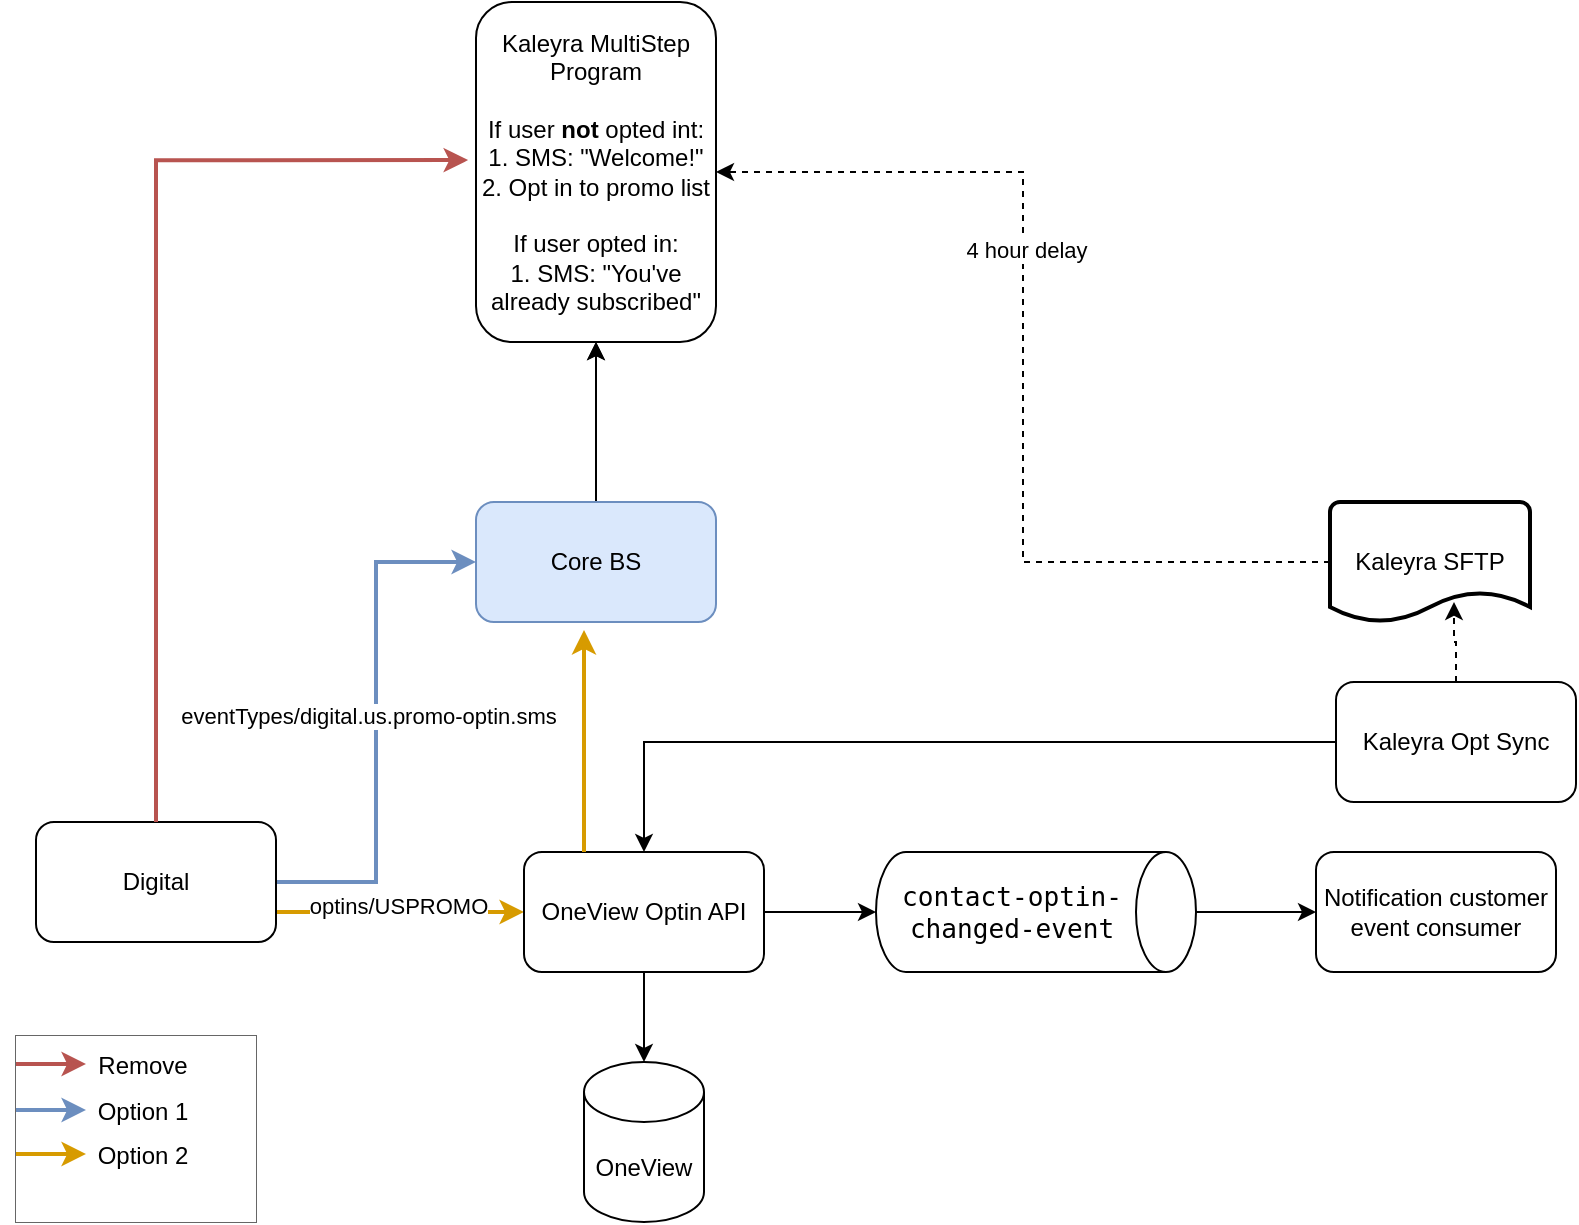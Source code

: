 <mxfile version="24.7.6">
  <diagram name="Page-1" id="-4LfHM0-d0m1FhVdr_tB">
    <mxGraphModel dx="1247" dy="683" grid="1" gridSize="10" guides="1" tooltips="1" connect="1" arrows="1" fold="1" page="1" pageScale="1" pageWidth="850" pageHeight="1100" math="0" shadow="0">
      <root>
        <mxCell id="0" />
        <mxCell id="1" parent="0" />
        <mxCell id="y6Z1SUE2Pmp9UzVw0fYm-55" value="" style="group;fillColor=#f5f5f5;fillStyle=solid;strokeColor=#666666;fontColor=#333333;" vertex="1" connectable="0" parent="1">
          <mxGeometry x="60" y="597" width="120" height="93" as="geometry" />
        </mxCell>
        <mxCell id="y6Z1SUE2Pmp9UzVw0fYm-45" value="" style="group;fillColor=default;" vertex="1" connectable="0" parent="y6Z1SUE2Pmp9UzVw0fYm-55">
          <mxGeometry width="120" height="93" as="geometry" />
        </mxCell>
        <mxCell id="y6Z1SUE2Pmp9UzVw0fYm-40" style="edgeStyle=orthogonalEdgeStyle;rounded=0;orthogonalLoop=1;jettySize=auto;html=1;fillColor=#f8cecc;strokeColor=#b85450;strokeWidth=2;" edge="1" parent="y6Z1SUE2Pmp9UzVw0fYm-45">
          <mxGeometry relative="1" as="geometry">
            <mxPoint y="14" as="sourcePoint" />
            <mxPoint x="35" y="14" as="targetPoint" />
            <Array as="points">
              <mxPoint y="14" />
            </Array>
          </mxGeometry>
        </mxCell>
        <mxCell id="y6Z1SUE2Pmp9UzVw0fYm-44" value="Remove" style="text;html=1;align=center;verticalAlign=middle;whiteSpace=wrap;rounded=0;" vertex="1" parent="y6Z1SUE2Pmp9UzVw0fYm-45">
          <mxGeometry x="39" width="49" height="30" as="geometry" />
        </mxCell>
        <mxCell id="y6Z1SUE2Pmp9UzVw0fYm-46" value="" style="group" vertex="1" connectable="0" parent="y6Z1SUE2Pmp9UzVw0fYm-45">
          <mxGeometry y="23" width="120" height="70" as="geometry" />
        </mxCell>
        <mxCell id="y6Z1SUE2Pmp9UzVw0fYm-47" style="edgeStyle=orthogonalEdgeStyle;rounded=0;orthogonalLoop=1;jettySize=auto;html=1;fillColor=#dae8fc;strokeColor=#6c8ebf;strokeWidth=2;" edge="1" parent="y6Z1SUE2Pmp9UzVw0fYm-46">
          <mxGeometry relative="1" as="geometry">
            <mxPoint y="14" as="sourcePoint" />
            <mxPoint x="35" y="14" as="targetPoint" />
            <Array as="points">
              <mxPoint y="14" />
            </Array>
          </mxGeometry>
        </mxCell>
        <mxCell id="y6Z1SUE2Pmp9UzVw0fYm-48" value="Option 1" style="text;html=1;align=center;verticalAlign=middle;whiteSpace=wrap;rounded=0;" vertex="1" parent="y6Z1SUE2Pmp9UzVw0fYm-46">
          <mxGeometry x="39" width="49" height="30" as="geometry" />
        </mxCell>
        <mxCell id="y6Z1SUE2Pmp9UzVw0fYm-50" value="" style="group" vertex="1" connectable="0" parent="y6Z1SUE2Pmp9UzVw0fYm-55">
          <mxGeometry y="45" width="88" height="30" as="geometry" />
        </mxCell>
        <mxCell id="y6Z1SUE2Pmp9UzVw0fYm-51" style="edgeStyle=orthogonalEdgeStyle;rounded=0;orthogonalLoop=1;jettySize=auto;html=1;fillColor=#ffe6cc;strokeColor=#d79b00;strokeWidth=2;" edge="1" parent="y6Z1SUE2Pmp9UzVw0fYm-50">
          <mxGeometry relative="1" as="geometry">
            <mxPoint y="14" as="sourcePoint" />
            <mxPoint x="35" y="14" as="targetPoint" />
            <Array as="points">
              <mxPoint y="14" />
            </Array>
          </mxGeometry>
        </mxCell>
        <mxCell id="y6Z1SUE2Pmp9UzVw0fYm-52" value="Option 2" style="text;html=1;align=center;verticalAlign=middle;whiteSpace=wrap;rounded=0;" vertex="1" parent="y6Z1SUE2Pmp9UzVw0fYm-50">
          <mxGeometry x="39" width="49" height="30" as="geometry" />
        </mxCell>
        <mxCell id="y6Z1SUE2Pmp9UzVw0fYm-8" value="" style="edgeStyle=orthogonalEdgeStyle;rounded=0;orthogonalLoop=1;jettySize=auto;html=1;" edge="1" parent="1" source="y6Z1SUE2Pmp9UzVw0fYm-1" target="y6Z1SUE2Pmp9UzVw0fYm-7">
          <mxGeometry relative="1" as="geometry" />
        </mxCell>
        <mxCell id="y6Z1SUE2Pmp9UzVw0fYm-16" value="" style="edgeStyle=orthogonalEdgeStyle;rounded=0;orthogonalLoop=1;jettySize=auto;html=1;strokeWidth=1;" edge="1" parent="1" source="y6Z1SUE2Pmp9UzVw0fYm-1" target="y6Z1SUE2Pmp9UzVw0fYm-7">
          <mxGeometry relative="1" as="geometry" />
        </mxCell>
        <mxCell id="y6Z1SUE2Pmp9UzVw0fYm-1" value="Core BS" style="rounded=1;whiteSpace=wrap;html=1;fillColor=#dae8fc;strokeColor=#6c8ebf;" vertex="1" parent="1">
          <mxGeometry x="290" y="330" width="120" height="60" as="geometry" />
        </mxCell>
        <mxCell id="y6Z1SUE2Pmp9UzVw0fYm-3" style="edgeStyle=orthogonalEdgeStyle;rounded=0;orthogonalLoop=1;jettySize=auto;html=1;entryX=0;entryY=0.5;entryDx=0;entryDy=0;fillColor=#dae8fc;strokeColor=#6c8ebf;strokeWidth=2;" edge="1" parent="1" source="y6Z1SUE2Pmp9UzVw0fYm-2" target="y6Z1SUE2Pmp9UzVw0fYm-1">
          <mxGeometry relative="1" as="geometry" />
        </mxCell>
        <mxCell id="y6Z1SUE2Pmp9UzVw0fYm-4" value="eventTypes/digital.us.promo-optin.sms" style="edgeLabel;html=1;align=center;verticalAlign=middle;resizable=0;points=[];" vertex="1" connectable="0" parent="y6Z1SUE2Pmp9UzVw0fYm-3">
          <mxGeometry x="0.024" y="4" relative="1" as="geometry">
            <mxPoint as="offset" />
          </mxGeometry>
        </mxCell>
        <mxCell id="y6Z1SUE2Pmp9UzVw0fYm-19" style="edgeStyle=orthogonalEdgeStyle;rounded=0;orthogonalLoop=1;jettySize=auto;html=1;exitX=1;exitY=0.75;exitDx=0;exitDy=0;fillColor=#ffe6cc;strokeColor=#d79b00;strokeWidth=2;" edge="1" parent="1" source="y6Z1SUE2Pmp9UzVw0fYm-2" target="y6Z1SUE2Pmp9UzVw0fYm-18">
          <mxGeometry relative="1" as="geometry" />
        </mxCell>
        <mxCell id="y6Z1SUE2Pmp9UzVw0fYm-28" value="optins/USPROMO" style="edgeLabel;html=1;align=center;verticalAlign=middle;resizable=0;points=[];" vertex="1" connectable="0" parent="y6Z1SUE2Pmp9UzVw0fYm-19">
          <mxGeometry x="-0.017" y="3" relative="1" as="geometry">
            <mxPoint as="offset" />
          </mxGeometry>
        </mxCell>
        <mxCell id="y6Z1SUE2Pmp9UzVw0fYm-2" value="Digital" style="rounded=1;whiteSpace=wrap;html=1;" vertex="1" parent="1">
          <mxGeometry x="70" y="490" width="120" height="60" as="geometry" />
        </mxCell>
        <mxCell id="y6Z1SUE2Pmp9UzVw0fYm-7" value="Kaleyra MultiStep&lt;div&gt;Program&lt;/div&gt;&lt;div&gt;&lt;br&gt;&lt;/div&gt;&lt;div&gt;&lt;div&gt;If user&amp;nbsp;&lt;b&gt;not&amp;nbsp;&lt;/b&gt;opted int:&lt;/div&gt;&lt;div&gt;1. SMS: &quot;Welcome!&quot;&lt;/div&gt;&lt;div&gt;2. Opt in to promo list&lt;br&gt;&lt;br&gt;&lt;/div&gt;If user opted in:&lt;/div&gt;&lt;div&gt;1. SMS: &quot;You&#39;ve already subscribed&quot;&lt;/div&gt;" style="rounded=1;whiteSpace=wrap;html=1;" vertex="1" parent="1">
          <mxGeometry x="290" y="80" width="120" height="170" as="geometry" />
        </mxCell>
        <mxCell id="y6Z1SUE2Pmp9UzVw0fYm-21" style="edgeStyle=orthogonalEdgeStyle;rounded=0;orthogonalLoop=1;jettySize=auto;html=1;entryX=0.5;entryY=0;entryDx=0;entryDy=0;strokeWidth=1;" edge="1" parent="1" source="y6Z1SUE2Pmp9UzVw0fYm-9" target="y6Z1SUE2Pmp9UzVw0fYm-18">
          <mxGeometry relative="1" as="geometry" />
        </mxCell>
        <mxCell id="y6Z1SUE2Pmp9UzVw0fYm-9" value="Kaleyra Opt Sync" style="rounded=1;whiteSpace=wrap;html=1;" vertex="1" parent="1">
          <mxGeometry x="720" y="420" width="120" height="60" as="geometry" />
        </mxCell>
        <mxCell id="y6Z1SUE2Pmp9UzVw0fYm-10" value="OneView" style="shape=cylinder3;whiteSpace=wrap;html=1;boundedLbl=1;backgroundOutline=1;size=15;" vertex="1" parent="1">
          <mxGeometry x="344" y="610" width="60" height="80" as="geometry" />
        </mxCell>
        <mxCell id="y6Z1SUE2Pmp9UzVw0fYm-12" style="edgeStyle=orthogonalEdgeStyle;rounded=0;orthogonalLoop=1;jettySize=auto;html=1;entryX=1;entryY=0.5;entryDx=0;entryDy=0;dashed=1;strokeWidth=1;" edge="1" parent="1" source="y6Z1SUE2Pmp9UzVw0fYm-11" target="y6Z1SUE2Pmp9UzVw0fYm-7">
          <mxGeometry relative="1" as="geometry" />
        </mxCell>
        <mxCell id="y6Z1SUE2Pmp9UzVw0fYm-62" value="4 hour delay" style="edgeLabel;html=1;align=center;verticalAlign=middle;resizable=0;points=[];" vertex="1" connectable="0" parent="y6Z1SUE2Pmp9UzVw0fYm-12">
          <mxGeometry x="0.233" y="-1" relative="1" as="geometry">
            <mxPoint as="offset" />
          </mxGeometry>
        </mxCell>
        <mxCell id="y6Z1SUE2Pmp9UzVw0fYm-11" value="Kaleyra SFTP" style="strokeWidth=2;html=1;shape=mxgraph.flowchart.document2;whiteSpace=wrap;size=0.25;" vertex="1" parent="1">
          <mxGeometry x="717" y="330" width="100" height="60" as="geometry" />
        </mxCell>
        <mxCell id="y6Z1SUE2Pmp9UzVw0fYm-13" style="edgeStyle=orthogonalEdgeStyle;rounded=0;orthogonalLoop=1;jettySize=auto;html=1;entryX=0.62;entryY=0.833;entryDx=0;entryDy=0;entryPerimeter=0;dashed=1;strokeWidth=1;" edge="1" parent="1" source="y6Z1SUE2Pmp9UzVw0fYm-9" target="y6Z1SUE2Pmp9UzVw0fYm-11">
          <mxGeometry relative="1" as="geometry" />
        </mxCell>
        <mxCell id="y6Z1SUE2Pmp9UzVw0fYm-18" value="OneView Optin API" style="rounded=1;whiteSpace=wrap;html=1;" vertex="1" parent="1">
          <mxGeometry x="314" y="505" width="120" height="60" as="geometry" />
        </mxCell>
        <mxCell id="y6Z1SUE2Pmp9UzVw0fYm-20" style="edgeStyle=orthogonalEdgeStyle;rounded=0;orthogonalLoop=1;jettySize=auto;html=1;entryX=0.5;entryY=0;entryDx=0;entryDy=0;entryPerimeter=0;" edge="1" parent="1" source="y6Z1SUE2Pmp9UzVw0fYm-18" target="y6Z1SUE2Pmp9UzVw0fYm-10">
          <mxGeometry relative="1" as="geometry" />
        </mxCell>
        <mxCell id="y6Z1SUE2Pmp9UzVw0fYm-24" value="&lt;span style=&quot;font-family: &amp;quot;JetBrains Mono&amp;quot;, monospace; font-size: 9.8pt;&quot;&gt;contact-optin-changed-event&lt;/span&gt;" style="shape=cylinder3;whiteSpace=wrap;html=1;boundedLbl=1;backgroundOutline=1;size=15;direction=south;" vertex="1" parent="1">
          <mxGeometry x="490" y="505" width="160" height="60" as="geometry" />
        </mxCell>
        <mxCell id="y6Z1SUE2Pmp9UzVw0fYm-25" style="edgeStyle=orthogonalEdgeStyle;rounded=0;orthogonalLoop=1;jettySize=auto;html=1;entryX=0.5;entryY=1;entryDx=0;entryDy=0;entryPerimeter=0;strokeWidth=1;" edge="1" parent="1" source="y6Z1SUE2Pmp9UzVw0fYm-18" target="y6Z1SUE2Pmp9UzVw0fYm-24">
          <mxGeometry relative="1" as="geometry" />
        </mxCell>
        <mxCell id="y6Z1SUE2Pmp9UzVw0fYm-29" value="Notification customer event consumer" style="rounded=1;whiteSpace=wrap;html=1;" vertex="1" parent="1">
          <mxGeometry x="710" y="505" width="120" height="60" as="geometry" />
        </mxCell>
        <mxCell id="y6Z1SUE2Pmp9UzVw0fYm-31" style="edgeStyle=orthogonalEdgeStyle;rounded=0;orthogonalLoop=1;jettySize=auto;html=1;entryX=0;entryY=0.5;entryDx=0;entryDy=0;strokeWidth=1;" edge="1" parent="1" source="y6Z1SUE2Pmp9UzVw0fYm-24" target="y6Z1SUE2Pmp9UzVw0fYm-29">
          <mxGeometry relative="1" as="geometry" />
        </mxCell>
        <mxCell id="y6Z1SUE2Pmp9UzVw0fYm-33" style="edgeStyle=orthogonalEdgeStyle;rounded=0;orthogonalLoop=1;jettySize=auto;html=1;entryX=0.45;entryY=1.067;entryDx=0;entryDy=0;entryPerimeter=0;fillColor=#ffe6cc;strokeColor=#d79b00;exitX=0.25;exitY=0;exitDx=0;exitDy=0;strokeWidth=2;" edge="1" parent="1" source="y6Z1SUE2Pmp9UzVw0fYm-18" target="y6Z1SUE2Pmp9UzVw0fYm-1">
          <mxGeometry relative="1" as="geometry" />
        </mxCell>
        <mxCell id="y6Z1SUE2Pmp9UzVw0fYm-34" style="edgeStyle=orthogonalEdgeStyle;rounded=0;orthogonalLoop=1;jettySize=auto;html=1;entryX=-0.033;entryY=0.465;entryDx=0;entryDy=0;entryPerimeter=0;fillColor=#f8cecc;strokeColor=#b85450;strokeWidth=2;" edge="1" parent="1" source="y6Z1SUE2Pmp9UzVw0fYm-2" target="y6Z1SUE2Pmp9UzVw0fYm-7">
          <mxGeometry relative="1" as="geometry">
            <Array as="points">
              <mxPoint x="130" y="159" />
            </Array>
          </mxGeometry>
        </mxCell>
      </root>
    </mxGraphModel>
  </diagram>
</mxfile>
